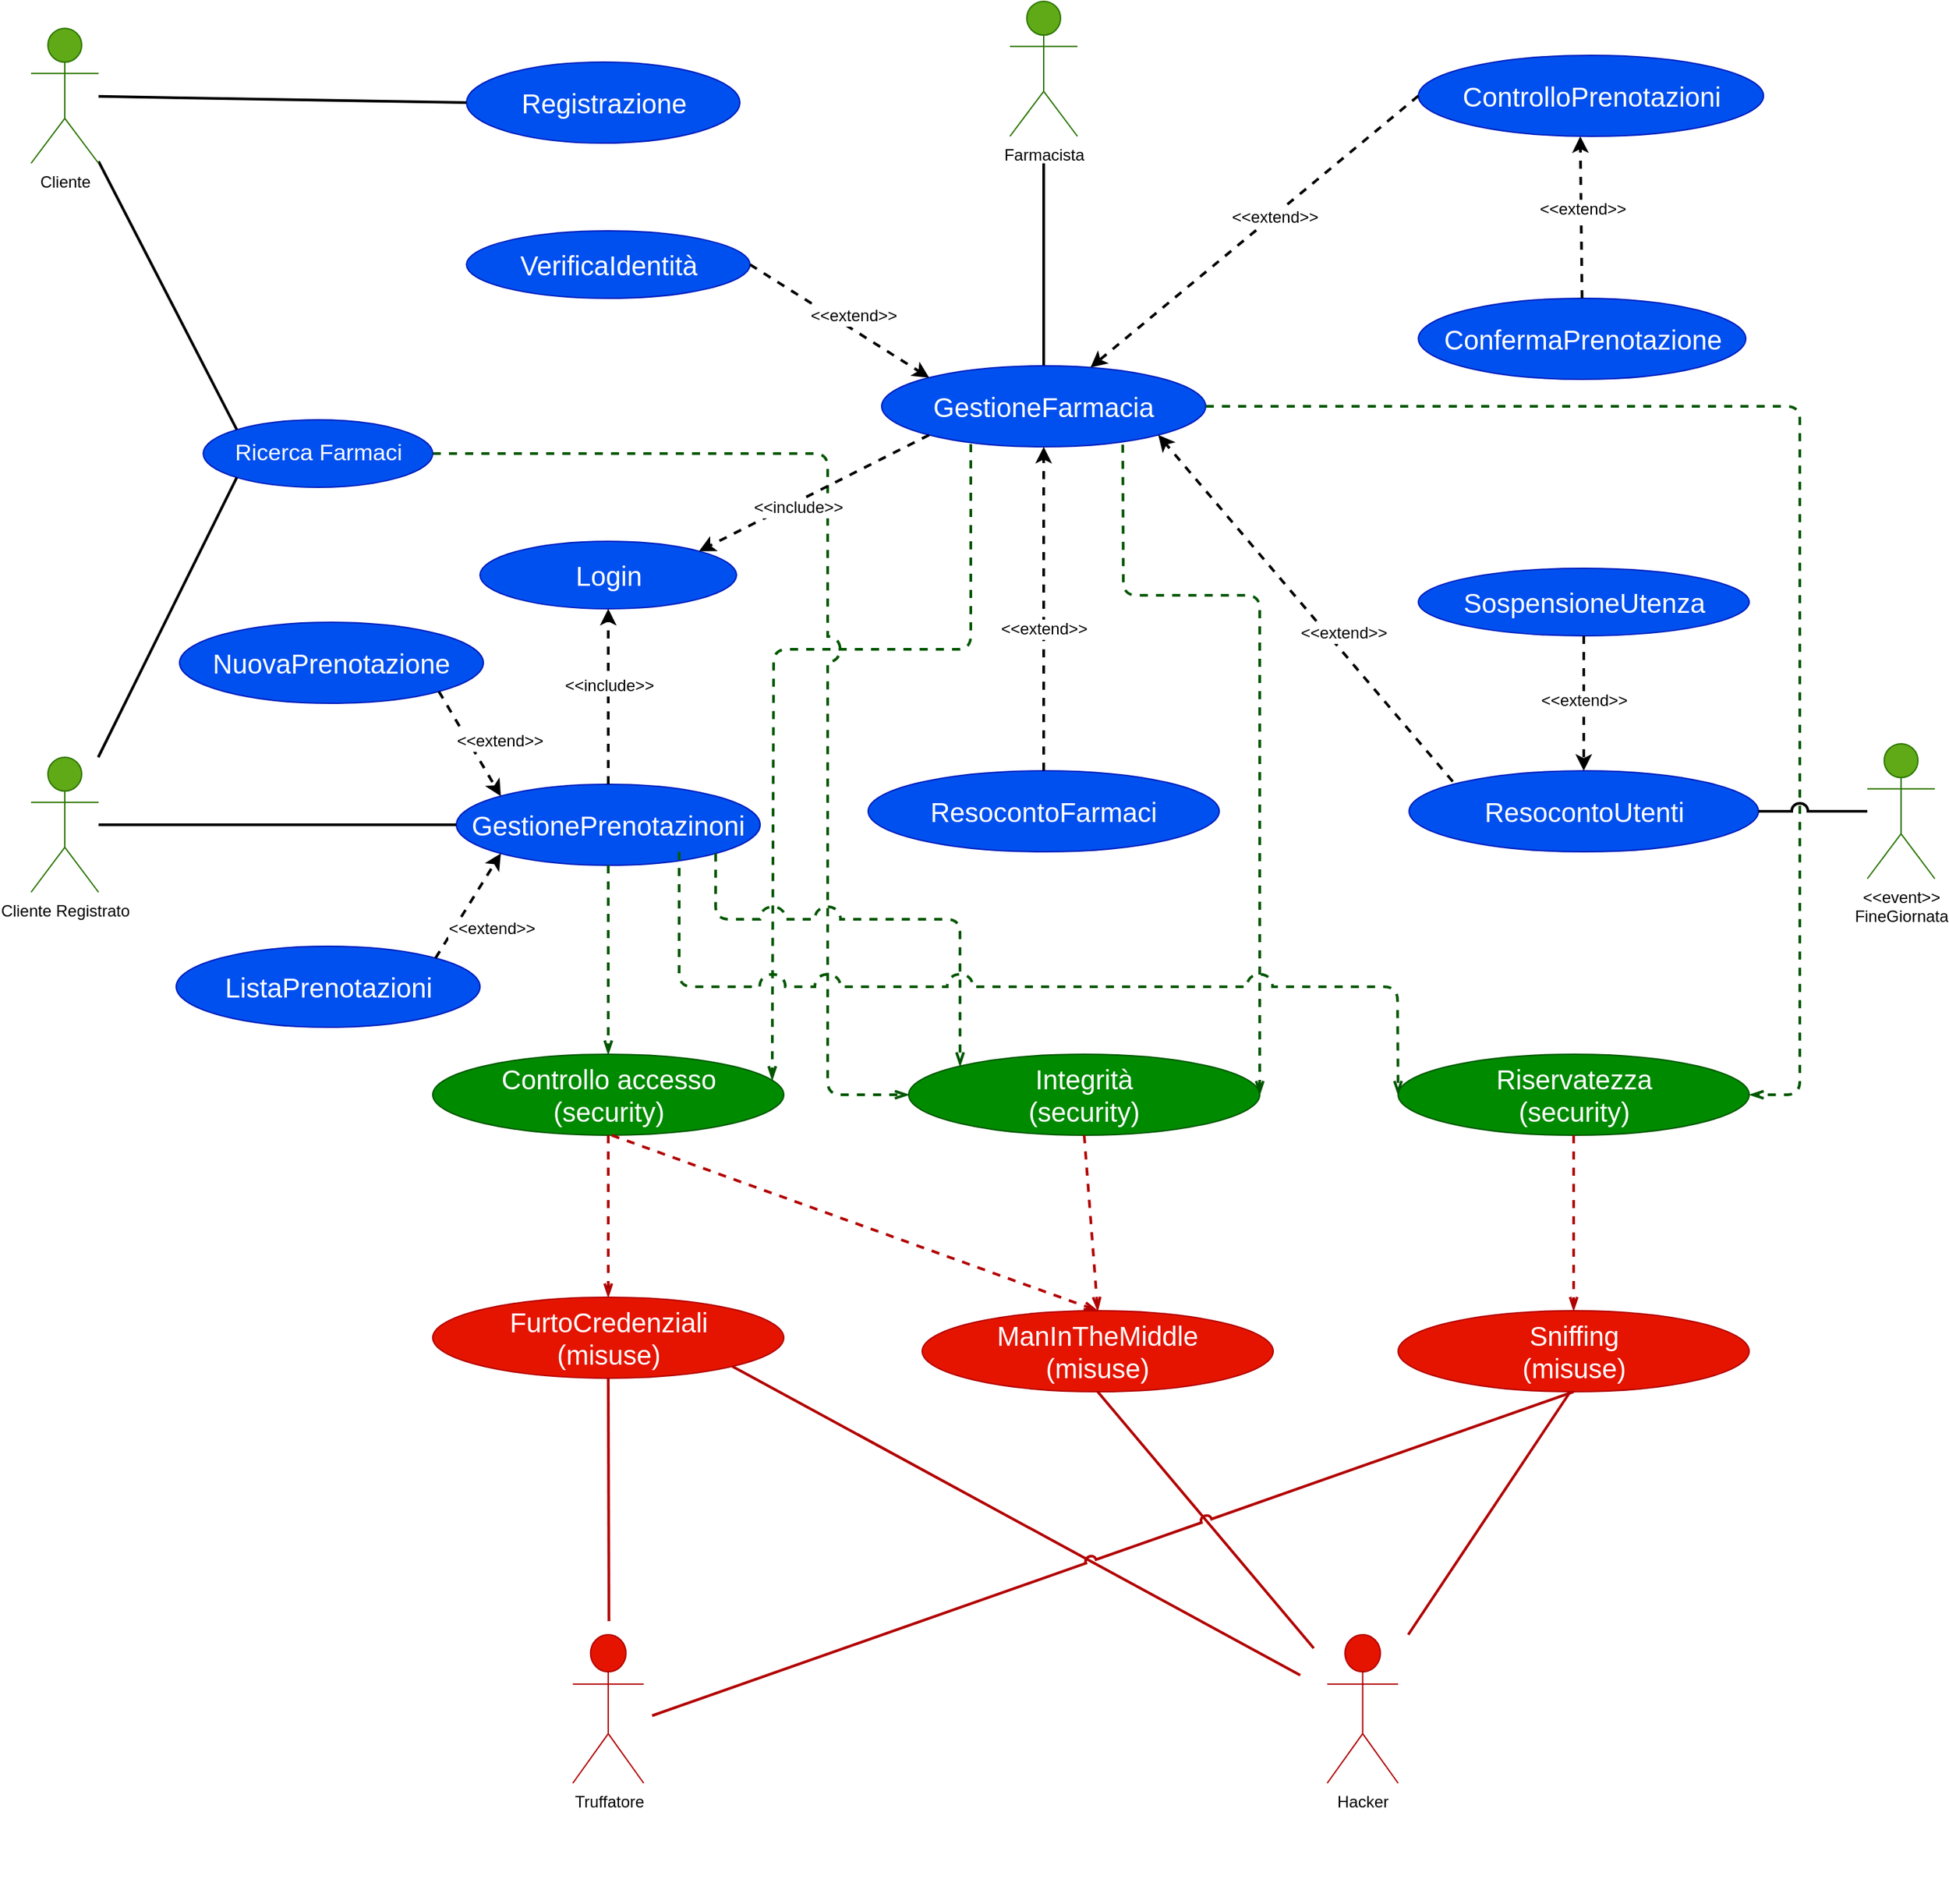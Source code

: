<mxfile version="14.6.11" type="device"><diagram name="Page-2" id="isQzlrOIQNwgNp029AzY"><mxGraphModel dx="1248" dy="625" grid="1" gridSize="10" guides="1" tooltips="1" connect="1" arrows="1" fold="1" page="1" pageScale="1" pageWidth="827" pageHeight="1169" math="0" shadow="0"><root><mxCell id="BU3agEYEil_xoQ24Uym3-0"/><mxCell id="BU3agEYEil_xoQ24Uym3-1" parent="BU3agEYEil_xoQ24Uym3-0"/><mxCell id="BU3agEYEil_xoQ24Uym3-2" value="" style="endArrow=openThin;html=1;strokeWidth=2;exitX=0.275;exitY=0.967;exitDx=0;exitDy=0;fillColor=#008a00;strokeColor=#005700;exitPerimeter=0;endFill=0;jumpStyle=arc;jumpSize=17;entryX=0.967;entryY=0.317;entryDx=0;entryDy=0;entryPerimeter=0;dashed=1;" parent="BU3agEYEil_xoQ24Uym3-1" source="BU3agEYEil_xoQ24Uym3-6" target="BU3agEYEil_xoQ24Uym3-37" edge="1"><mxGeometry width="50" height="50" relative="1" as="geometry"><mxPoint x="974.675" y="757.678" as="sourcePoint"/><mxPoint x="1020" y="1060" as="targetPoint"/><Array as="points"><mxPoint x="1166" y="750"/><mxPoint x="1020" y="750"/></Array></mxGeometry></mxCell><mxCell id="BU3agEYEil_xoQ24Uym3-3" value="" style="endArrow=openThin;html=1;strokeWidth=2;exitX=1;exitY=0.5;exitDx=0;exitDy=0;fillColor=#008a00;strokeColor=#005700;entryX=0;entryY=0.5;entryDx=0;entryDy=0;endFill=0;dashed=1;jumpStyle=arc;jumpSize=17;" parent="BU3agEYEil_xoQ24Uym3-1" source="BU3agEYEil_xoQ24Uym3-14" target="BU3agEYEil_xoQ24Uym3-39" edge="1"><mxGeometry width="50" height="50" relative="1" as="geometry"><mxPoint x="1206" y="638.02" as="sourcePoint"/><mxPoint x="1029.424" y="1068.787" as="targetPoint"/><Array as="points"><mxPoint x="1060" y="605"/><mxPoint x="1060" y="1080"/></Array></mxGeometry></mxCell><mxCell id="BU3agEYEil_xoQ24Uym3-4" value="" style="endArrow=none;html=1;shadow=0;strokeWidth=2;fontSize=17;fontColor=#000000;exitX=0.5;exitY=0;exitDx=0;exitDy=0;fillColor=#1ba1e2;" parent="BU3agEYEil_xoQ24Uym3-1" source="BU3agEYEil_xoQ24Uym3-6" edge="1"><mxGeometry width="50" height="50" relative="1" as="geometry"><mxPoint x="1468.12" y="350" as="sourcePoint"/><mxPoint x="1220" y="390" as="targetPoint"/></mxGeometry></mxCell><mxCell id="BU3agEYEil_xoQ24Uym3-5" value="&lt;font style=&quot;font-size: 20px&quot;&gt;Registrazione&lt;/font&gt;" style="ellipse;whiteSpace=wrap;html=1;fillColor=#0050ef;strokeColor=#001DBC;labelBackgroundColor=none;fontColor=#ffffff;" parent="BU3agEYEil_xoQ24Uym3-1" vertex="1"><mxGeometry x="792.5" y="315" width="202.5" height="60" as="geometry"/></mxCell><mxCell id="BU3agEYEil_xoQ24Uym3-6" value="GestioneFarmacia" style="ellipse;whiteSpace=wrap;html=1;labelBackgroundColor=none;fillColor=#0050ef;strokeColor=#001DBC;fontSize=20;fontColor=#ffffff;" parent="BU3agEYEil_xoQ24Uym3-1" vertex="1"><mxGeometry x="1100" y="540" width="240" height="60" as="geometry"/></mxCell><mxCell id="BU3agEYEil_xoQ24Uym3-7" value="GestionePrenotazinoni" style="ellipse;whiteSpace=wrap;html=1;labelBackgroundColor=none;fontSize=20;fillColor=#0050ef;strokeColor=#001DBC;fontColor=#ffffff;" parent="BU3agEYEil_xoQ24Uym3-1" vertex="1"><mxGeometry x="785" y="850" width="225" height="60" as="geometry"/></mxCell><mxCell id="BU3agEYEil_xoQ24Uym3-8" value="" style="endArrow=classic;html=1;shadow=0;strokeColor=#000000;strokeWidth=2;fontSize=13;dashed=1;exitX=0.5;exitY=0;exitDx=0;exitDy=0;entryX=0.5;entryY=1;entryDx=0;entryDy=0;" parent="BU3agEYEil_xoQ24Uym3-1" source="BU3agEYEil_xoQ24Uym3-7" target="BU3agEYEil_xoQ24Uym3-10" edge="1"><mxGeometry width="50" height="50" relative="1" as="geometry"><mxPoint x="760" y="825" as="sourcePoint"/><mxPoint x="810" y="775" as="targetPoint"/><Array as="points"/></mxGeometry></mxCell><mxCell id="BU3agEYEil_xoQ24Uym3-9" value="&amp;lt;&amp;lt;include&amp;gt;&amp;gt;" style="edgeLabel;html=1;align=center;verticalAlign=middle;resizable=0;points=[];fontSize=12;fontColor=#000000;" parent="BU3agEYEil_xoQ24Uym3-8" vertex="1" connectable="0"><mxGeometry x="0.327" y="-1" relative="1" as="geometry"><mxPoint x="-1" y="13" as="offset"/></mxGeometry></mxCell><mxCell id="BU3agEYEil_xoQ24Uym3-10" value="&lt;div&gt;Login&lt;/div&gt;" style="ellipse;whiteSpace=wrap;html=1;labelBackgroundColor=none;fontSize=20;fillColor=#0050ef;strokeColor=#001DBC;fontColor=#ffffff;" parent="BU3agEYEil_xoQ24Uym3-1" vertex="1"><mxGeometry x="802.5" y="670" width="190" height="50" as="geometry"/></mxCell><mxCell id="BU3agEYEil_xoQ24Uym3-11" value="VerificaIdentità" style="ellipse;whiteSpace=wrap;html=1;labelBackgroundColor=none;fontSize=20;fillColor=#0050ef;strokeColor=#001DBC;fontColor=#ffffff;" parent="BU3agEYEil_xoQ24Uym3-1" vertex="1"><mxGeometry x="792.5" y="440" width="210" height="50" as="geometry"/></mxCell><mxCell id="BU3agEYEil_xoQ24Uym3-12" value="" style="endArrow=classic;html=1;shadow=0;dashed=1;strokeColor=#000000;strokeWidth=2;fontSize=12;fontColor=#000000;exitX=1;exitY=0.5;exitDx=0;exitDy=0;entryX=0;entryY=0;entryDx=0;entryDy=0;" parent="BU3agEYEil_xoQ24Uym3-1" source="BU3agEYEil_xoQ24Uym3-11" target="BU3agEYEil_xoQ24Uym3-6" edge="1"><mxGeometry width="50" height="50" relative="1" as="geometry"><mxPoint x="1090" y="555" as="sourcePoint"/><mxPoint x="1150" y="595" as="targetPoint"/></mxGeometry></mxCell><mxCell id="BU3agEYEil_xoQ24Uym3-13" value="&amp;lt;&amp;lt;extend&amp;gt;&amp;gt;" style="edgeLabel;html=1;align=center;verticalAlign=middle;resizable=0;points=[];fontSize=12;fontColor=#000000;" parent="BU3agEYEil_xoQ24Uym3-12" vertex="1" connectable="0"><mxGeometry x="-0.245" y="3" relative="1" as="geometry"><mxPoint x="25.1" y="9.15" as="offset"/></mxGeometry></mxCell><mxCell id="BU3agEYEil_xoQ24Uym3-14" value="Ricerca Farmaci" style="ellipse;whiteSpace=wrap;html=1;labelBackgroundColor=none;fontSize=17;fillColor=#0050ef;strokeColor=#001DBC;fontColor=#ffffff;" parent="BU3agEYEil_xoQ24Uym3-1" vertex="1"><mxGeometry x="597.5" y="580" width="170" height="50" as="geometry"/></mxCell><mxCell id="BU3agEYEil_xoQ24Uym3-15" value="" style="endArrow=none;html=1;shadow=0;strokeWidth=2;fontSize=17;fontColor=#000000;entryX=0;entryY=1;entryDx=0;entryDy=0;fillColor=#1ba1e2;" parent="BU3agEYEil_xoQ24Uym3-1" source="BU3agEYEil_xoQ24Uym3-63" target="BU3agEYEil_xoQ24Uym3-14" edge="1"><mxGeometry width="50" height="50" relative="1" as="geometry"><mxPoint x="620" y="870" as="sourcePoint"/><mxPoint x="660" y="765" as="targetPoint"/></mxGeometry></mxCell><mxCell id="BU3agEYEil_xoQ24Uym3-16" value="" style="endArrow=none;html=1;shadow=0;strokeWidth=2;fontSize=17;fontColor=#000000;entryX=0;entryY=0.5;entryDx=0;entryDy=0;fillColor=#1ba1e2;" parent="BU3agEYEil_xoQ24Uym3-1" source="BU3agEYEil_xoQ24Uym3-63" target="BU3agEYEil_xoQ24Uym3-7" edge="1"><mxGeometry width="50" height="50" relative="1" as="geometry"><mxPoint x="620" y="870" as="sourcePoint"/><mxPoint x="700" y="865" as="targetPoint"/></mxGeometry></mxCell><mxCell id="BU3agEYEil_xoQ24Uym3-17" value="" style="endArrow=none;html=1;shadow=0;strokeWidth=2;fontSize=17;fontColor=#000000;exitX=0;exitY=0;exitDx=0;exitDy=0;fillColor=#1ba1e2;" parent="BU3agEYEil_xoQ24Uym3-1" source="BU3agEYEil_xoQ24Uym3-14" target="BU3agEYEil_xoQ24Uym3-58" edge="1"><mxGeometry width="50" height="50" relative="1" as="geometry"><mxPoint x="660" y="495" as="sourcePoint"/><mxPoint x="610" y="345" as="targetPoint"/></mxGeometry></mxCell><mxCell id="BU3agEYEil_xoQ24Uym3-18" value="" style="endArrow=none;html=1;shadow=0;strokeWidth=2;fontSize=17;fontColor=#000000;entryX=0;entryY=0.5;entryDx=0;entryDy=0;fillColor=#1ba1e2;" parent="BU3agEYEil_xoQ24Uym3-1" source="BU3agEYEil_xoQ24Uym3-58" target="BU3agEYEil_xoQ24Uym3-5" edge="1"><mxGeometry width="50" height="50" relative="1" as="geometry"><mxPoint x="610" y="345.0" as="sourcePoint"/><mxPoint x="730" y="345" as="targetPoint"/></mxGeometry></mxCell><mxCell id="BU3agEYEil_xoQ24Uym3-19" value="SospensioneUtenza" style="ellipse;whiteSpace=wrap;html=1;labelBackgroundColor=none;fontSize=20;fillColor=#0050ef;strokeColor=#001DBC;direction=west;fontColor=#ffffff;" parent="BU3agEYEil_xoQ24Uym3-1" vertex="1"><mxGeometry x="1497.5" y="690" width="245" height="50" as="geometry"/></mxCell><mxCell id="BU3agEYEil_xoQ24Uym3-20" value="&lt;div&gt;&amp;lt;&amp;lt;event&amp;gt;&amp;gt;&lt;/div&gt;&lt;div&gt;FineGiornata&lt;br&gt;&lt;/div&gt;" style="shape=umlActor;verticalLabelPosition=bottom;verticalAlign=top;html=1;outlineConnect=0;labelBackgroundColor=none;fontSize=12;fillColor=#60a917;strokeColor=#2D7600;" parent="BU3agEYEil_xoQ24Uym3-1" vertex="1"><mxGeometry x="1830" y="820" width="50" height="100" as="geometry"/></mxCell><mxCell id="BU3agEYEil_xoQ24Uym3-21" value="ResocontoUtenti" style="ellipse;whiteSpace=wrap;html=1;labelBackgroundColor=none;fontSize=20;fillColor=#0050ef;strokeColor=#001DBC;fontColor=#ffffff;" parent="BU3agEYEil_xoQ24Uym3-1" vertex="1"><mxGeometry x="1490.62" y="840" width="258.75" height="60" as="geometry"/></mxCell><mxCell id="BU3agEYEil_xoQ24Uym3-22" value="" style="endArrow=classic;html=1;shadow=0;strokeColor=#000000;strokeWidth=2;fontSize=20;fontColor=#000000;exitX=0.5;exitY=0;exitDx=0;exitDy=0;entryX=0.5;entryY=0;entryDx=0;entryDy=0;dashed=1;" parent="BU3agEYEil_xoQ24Uym3-1" source="BU3agEYEil_xoQ24Uym3-19" target="BU3agEYEil_xoQ24Uym3-21" edge="1"><mxGeometry width="50" height="50" relative="1" as="geometry"><mxPoint x="1285.62" y="650" as="sourcePoint"/><mxPoint x="1335.62" y="600" as="targetPoint"/></mxGeometry></mxCell><mxCell id="BU3agEYEil_xoQ24Uym3-23" value="&amp;lt;&amp;lt;extend&amp;gt;&amp;gt;" style="edgeLabel;html=1;align=center;verticalAlign=middle;resizable=0;points=[];fontSize=12;fontColor=#000000;" parent="BU3agEYEil_xoQ24Uym3-22" vertex="1" connectable="0"><mxGeometry x="0.2" y="-1" relative="1" as="geometry"><mxPoint x="1" y="-12.35" as="offset"/></mxGeometry></mxCell><mxCell id="BU3agEYEil_xoQ24Uym3-24" value="ResocontoFarmaci" style="ellipse;whiteSpace=wrap;html=1;fontSize=20;fillColor=#0050ef;strokeColor=#001DBC;fontColor=#ffffff;" parent="BU3agEYEil_xoQ24Uym3-1" vertex="1"><mxGeometry x="1090" y="840" width="260" height="60" as="geometry"/></mxCell><mxCell id="BU3agEYEil_xoQ24Uym3-25" value="" style="endArrow=classic;html=1;dashed=1;fontSize=12;exitX=0;exitY=1;exitDx=0;exitDy=0;entryX=1;entryY=0;entryDx=0;entryDy=0;strokeWidth=2;" parent="BU3agEYEil_xoQ24Uym3-1" source="BU3agEYEil_xoQ24Uym3-6" target="BU3agEYEil_xoQ24Uym3-10" edge="1"><mxGeometry width="50" height="50" relative="1" as="geometry"><mxPoint x="1090" y="645" as="sourcePoint"/><mxPoint x="1140" y="595" as="targetPoint"/></mxGeometry></mxCell><mxCell id="BU3agEYEil_xoQ24Uym3-26" value="&amp;lt;&amp;lt;include&amp;gt;&amp;gt;" style="edgeLabel;html=1;align=center;verticalAlign=middle;resizable=0;points=[];fontSize=12;" parent="BU3agEYEil_xoQ24Uym3-25" vertex="1" connectable="0"><mxGeometry x="0.173" y="5" relative="1" as="geometry"><mxPoint y="-1" as="offset"/></mxGeometry></mxCell><mxCell id="BU3agEYEil_xoQ24Uym3-27" value="" style="endArrow=classic;html=1;shadow=0;strokeColor=#000000;strokeWidth=2;fontSize=12;fontColor=#000000;exitX=0.5;exitY=0;exitDx=0;exitDy=0;entryX=0.5;entryY=1;entryDx=0;entryDy=0;dashed=1;" parent="BU3agEYEil_xoQ24Uym3-1" source="BU3agEYEil_xoQ24Uym3-24" target="BU3agEYEil_xoQ24Uym3-6" edge="1"><mxGeometry width="50" height="50" relative="1" as="geometry"><mxPoint x="1170" y="648.11" as="sourcePoint"/><mxPoint x="1316.897" y="811.897" as="targetPoint"/></mxGeometry></mxCell><mxCell id="BU3agEYEil_xoQ24Uym3-28" value="&amp;lt;&amp;lt;extend&amp;gt;&amp;gt;" style="edgeLabel;html=1;align=center;verticalAlign=middle;resizable=0;points=[];fontSize=12;fontColor=#000000;" parent="BU3agEYEil_xoQ24Uym3-27" vertex="1" connectable="0"><mxGeometry x="-0.245" y="3" relative="1" as="geometry"><mxPoint x="3" y="-15.0" as="offset"/></mxGeometry></mxCell><mxCell id="BU3agEYEil_xoQ24Uym3-29" value="" style="endArrow=classic;html=1;shadow=0;dashed=1;strokeColor=#000000;strokeWidth=2;fontSize=12;fontColor=#000000;exitX=0.125;exitY=0.133;exitDx=0;exitDy=0;entryX=1;entryY=1;entryDx=0;entryDy=0;exitPerimeter=0;" parent="BU3agEYEil_xoQ24Uym3-1" source="BU3agEYEil_xoQ24Uym3-21" target="BU3agEYEil_xoQ24Uym3-6" edge="1"><mxGeometry width="50" height="50" relative="1" as="geometry"><mxPoint x="1400" y="670" as="sourcePoint"/><mxPoint x="1400" y="550" as="targetPoint"/></mxGeometry></mxCell><mxCell id="BU3agEYEil_xoQ24Uym3-30" value="&amp;lt;&amp;lt;extend&amp;gt;&amp;gt;" style="edgeLabel;html=1;align=center;verticalAlign=middle;resizable=0;points=[];fontSize=12;fontColor=#000000;" parent="BU3agEYEil_xoQ24Uym3-29" vertex="1" connectable="0"><mxGeometry x="-0.245" y="3" relative="1" as="geometry"><mxPoint x="3" y="-15.0" as="offset"/></mxGeometry></mxCell><mxCell id="BU3agEYEil_xoQ24Uym3-31" value="ControlloPrenotazioni" style="ellipse;whiteSpace=wrap;html=1;labelBackgroundColor=none;fontSize=20;fillColor=#0050ef;strokeColor=#001DBC;direction=west;fontColor=#ffffff;" parent="BU3agEYEil_xoQ24Uym3-1" vertex="1"><mxGeometry x="1497.5" y="310" width="255.62" height="60" as="geometry"/></mxCell><mxCell id="BU3agEYEil_xoQ24Uym3-32" value="" style="endArrow=classic;html=1;shadow=0;strokeColor=#000000;strokeWidth=2;fontSize=13;fontColor=#000000;dashed=1;exitX=1;exitY=0.5;exitDx=0;exitDy=0;" parent="BU3agEYEil_xoQ24Uym3-1" source="BU3agEYEil_xoQ24Uym3-31" target="BU3agEYEil_xoQ24Uym3-6" edge="1"><mxGeometry width="50" height="50" relative="1" as="geometry"><mxPoint x="1486.87" y="454.29" as="sourcePoint"/><mxPoint x="1329.37" y="454.29" as="targetPoint"/></mxGeometry></mxCell><mxCell id="BU3agEYEil_xoQ24Uym3-33" value="&amp;lt;&amp;lt;extend&amp;gt;&amp;gt;" style="edgeLabel;html=1;align=center;verticalAlign=middle;resizable=0;points=[];fontSize=12;fontColor=#000000;" parent="BU3agEYEil_xoQ24Uym3-32" vertex="1" connectable="0"><mxGeometry x="-0.312" y="-2" relative="1" as="geometry"><mxPoint x="-22" y="22" as="offset"/></mxGeometry></mxCell><mxCell id="BU3agEYEil_xoQ24Uym3-34" value="ConfermaPrenotazione" style="ellipse;whiteSpace=wrap;html=1;labelBackgroundColor=none;fontSize=20;fillColor=#0050ef;strokeColor=#001DBC;direction=west;fontColor=#ffffff;" parent="BU3agEYEil_xoQ24Uym3-1" vertex="1"><mxGeometry x="1497.5" y="490" width="242.5" height="60" as="geometry"/></mxCell><mxCell id="BU3agEYEil_xoQ24Uym3-35" value="" style="endArrow=classic;html=1;shadow=0;strokeColor=#000000;strokeWidth=2;fontSize=20;fontColor=#000000;entryX=0.531;entryY=0;entryDx=0;entryDy=0;dashed=1;exitX=0.5;exitY=1;exitDx=0;exitDy=0;entryPerimeter=0;" parent="BU3agEYEil_xoQ24Uym3-1" source="BU3agEYEil_xoQ24Uym3-34" target="BU3agEYEil_xoQ24Uym3-31" edge="1"><mxGeometry width="50" height="50" relative="1" as="geometry"><mxPoint x="1611.68" y="420" as="sourcePoint"/><mxPoint x="1611.68" y="360" as="targetPoint"/></mxGeometry></mxCell><mxCell id="BU3agEYEil_xoQ24Uym3-36" value="&amp;lt;&amp;lt;extend&amp;gt;&amp;gt;" style="edgeLabel;html=1;align=center;verticalAlign=middle;resizable=0;points=[];fontSize=12;fontColor=#000000;" parent="BU3agEYEil_xoQ24Uym3-35" vertex="1" connectable="0"><mxGeometry x="0.2" y="-1" relative="1" as="geometry"><mxPoint y="6" as="offset"/></mxGeometry></mxCell><mxCell id="BU3agEYEil_xoQ24Uym3-37" value="Controllo accesso&lt;br&gt;(security)" style="ellipse;whiteSpace=wrap;html=1;fontSize=20;fillColor=#008a00;strokeColor=#005700;fontColor=#ffffff;" parent="BU3agEYEil_xoQ24Uym3-1" vertex="1"><mxGeometry x="767.5" y="1050" width="260" height="60" as="geometry"/></mxCell><mxCell id="BU3agEYEil_xoQ24Uym3-38" value="Riservatezza&lt;br&gt;(security)" style="ellipse;whiteSpace=wrap;html=1;fontSize=20;fillColor=#008a00;strokeColor=#005700;fontColor=#ffffff;" parent="BU3agEYEil_xoQ24Uym3-1" vertex="1"><mxGeometry x="1482.5" y="1050" width="260" height="60" as="geometry"/></mxCell><mxCell id="BU3agEYEil_xoQ24Uym3-39" value="Integrità&lt;br&gt;(security)" style="ellipse;whiteSpace=wrap;html=1;fontSize=20;fillColor=#008a00;strokeColor=#005700;fontColor=#ffffff;" parent="BU3agEYEil_xoQ24Uym3-1" vertex="1"><mxGeometry x="1120" y="1050" width="260" height="60" as="geometry"/></mxCell><mxCell id="BU3agEYEil_xoQ24Uym3-40" value="" style="endArrow=openThin;html=1;strokeWidth=2;exitX=0.5;exitY=1;exitDx=0;exitDy=0;fillColor=#008a00;strokeColor=#005700;endFill=0;jumpStyle=arc;dashed=1;jumpSize=17;" parent="BU3agEYEil_xoQ24Uym3-1" source="BU3agEYEil_xoQ24Uym3-7" target="BU3agEYEil_xoQ24Uym3-37" edge="1"><mxGeometry width="50" height="50" relative="1" as="geometry"><mxPoint x="1176" y="608.02" as="sourcePoint"/><mxPoint x="999.424" y="1038.787" as="targetPoint"/></mxGeometry></mxCell><mxCell id="BU3agEYEil_xoQ24Uym3-41" value="" style="endArrow=openThin;html=1;strokeWidth=2;exitX=1;exitY=0.5;exitDx=0;exitDy=0;fillColor=#008a00;strokeColor=#005700;endFill=0;jumpStyle=arc;dashed=1;jumpSize=17;" parent="BU3agEYEil_xoQ24Uym3-1" source="BU3agEYEil_xoQ24Uym3-6" edge="1"><mxGeometry width="50" height="50" relative="1" as="geometry"><mxPoint x="1270.58" y="589.23" as="sourcePoint"/><mxPoint x="1743" y="1080" as="targetPoint"/><Array as="points"><mxPoint x="1780" y="570"/><mxPoint x="1780" y="950"/><mxPoint x="1780" y="1080"/></Array></mxGeometry></mxCell><mxCell id="BU3agEYEil_xoQ24Uym3-42" value="" style="endArrow=openThin;html=1;strokeWidth=2;fillColor=#008a00;strokeColor=#005700;entryX=1;entryY=0.5;entryDx=0;entryDy=0;endFill=0;jumpStyle=arc;dashed=1;jumpSize=17;exitX=0.744;exitY=0.972;exitDx=0;exitDy=0;exitPerimeter=0;" parent="BU3agEYEil_xoQ24Uym3-1" source="BU3agEYEil_xoQ24Uym3-6" target="BU3agEYEil_xoQ24Uym3-39" edge="1"><mxGeometry width="50" height="50" relative="1" as="geometry"><mxPoint x="1270" y="710" as="sourcePoint"/><mxPoint x="1320.924" y="1030.767" as="targetPoint"/><Array as="points"><mxPoint x="1279" y="710"/><mxPoint x="1380" y="710"/></Array></mxGeometry></mxCell><mxCell id="BU3agEYEil_xoQ24Uym3-43" value="Sniffing&lt;br&gt;(misuse)" style="ellipse;whiteSpace=wrap;html=1;fontSize=20;fillColor=#e51400;strokeColor=#B20000;fontColor=#ffffff;" parent="BU3agEYEil_xoQ24Uym3-1" vertex="1"><mxGeometry x="1482.5" y="1240" width="260" height="60" as="geometry"/></mxCell><mxCell id="BU3agEYEil_xoQ24Uym3-44" value="ManInTheMiddle&lt;br&gt;(misuse)" style="ellipse;whiteSpace=wrap;html=1;fontSize=20;fillColor=#e51400;strokeColor=#B20000;fontColor=#ffffff;" parent="BU3agEYEil_xoQ24Uym3-1" vertex="1"><mxGeometry x="1130" y="1240" width="260" height="60" as="geometry"/></mxCell><mxCell id="BU3agEYEil_xoQ24Uym3-45" value="FurtoCredenziali&lt;br&gt;(misuse)" style="ellipse;whiteSpace=wrap;html=1;fontSize=20;fillColor=#e51400;strokeColor=#B20000;fontColor=#ffffff;" parent="BU3agEYEil_xoQ24Uym3-1" vertex="1"><mxGeometry x="767.5" y="1230" width="260" height="60" as="geometry"/></mxCell><mxCell id="BU3agEYEil_xoQ24Uym3-46" value="" style="endArrow=openThin;html=1;strokeWidth=2;exitX=0.5;exitY=1;exitDx=0;exitDy=0;fillColor=#e51400;strokeColor=#B20000;entryX=0.5;entryY=0;entryDx=0;entryDy=0;endFill=0;jumpStyle=arc;dashed=1;jumpSize=17;" parent="BU3agEYEil_xoQ24Uym3-1" source="BU3agEYEil_xoQ24Uym3-38" target="BU3agEYEil_xoQ24Uym3-43" edge="1"><mxGeometry width="50" height="50" relative="1" as="geometry"><mxPoint x="928.792" y="1122.47" as="sourcePoint"/><mxPoint x="1099.996" y="1289.997" as="targetPoint"/></mxGeometry></mxCell><mxCell id="BU3agEYEil_xoQ24Uym3-47" value="" style="endArrow=none;html=1;strokeWidth=2;exitX=0.5;exitY=1;exitDx=0;exitDy=0;fillColor=#e51400;strokeColor=#B20000;endFill=0;" parent="BU3agEYEil_xoQ24Uym3-1" source="BU3agEYEil_xoQ24Uym3-45" edge="1"><mxGeometry width="50" height="50" relative="1" as="geometry"><mxPoint x="700.002" y="1300.0" as="sourcePoint"/><mxPoint x="898" y="1470" as="targetPoint"/></mxGeometry></mxCell><mxCell id="BU3agEYEil_xoQ24Uym3-48" value="" style="endArrow=none;html=1;strokeWidth=2;exitX=1;exitY=1;exitDx=0;exitDy=0;fillColor=#e51400;strokeColor=#B20000;endFill=0;jumpStyle=arc;" parent="BU3agEYEil_xoQ24Uym3-1" source="BU3agEYEil_xoQ24Uym3-45" edge="1"><mxGeometry width="50" height="50" relative="1" as="geometry"><mxPoint x="1050" y="1300" as="sourcePoint"/><mxPoint x="1410" y="1510" as="targetPoint"/></mxGeometry></mxCell><mxCell id="BU3agEYEil_xoQ24Uym3-49" value="" style="endArrow=openThin;html=1;strokeWidth=2;exitX=0.5;exitY=1;exitDx=0;exitDy=0;fillColor=#e51400;strokeColor=#B20000;entryX=0.5;entryY=0;entryDx=0;entryDy=0;endFill=0;jumpStyle=arc;dashed=1;jumpSize=17;" parent="BU3agEYEil_xoQ24Uym3-1" source="BU3agEYEil_xoQ24Uym3-37" target="BU3agEYEil_xoQ24Uym3-45" edge="1"><mxGeometry width="50" height="50" relative="1" as="geometry"><mxPoint x="890" y="1110" as="sourcePoint"/><mxPoint x="1260" y="1240" as="targetPoint"/></mxGeometry></mxCell><mxCell id="BU3agEYEil_xoQ24Uym3-50" value="" style="endArrow=openThin;html=1;strokeWidth=2;fillColor=#e51400;strokeColor=#B20000;entryX=0.5;entryY=0;entryDx=0;entryDy=0;endFill=0;jumpStyle=arc;dashed=1;jumpSize=17;" parent="BU3agEYEil_xoQ24Uym3-1" target="BU3agEYEil_xoQ24Uym3-44" edge="1"><mxGeometry width="50" height="50" relative="1" as="geometry"><mxPoint x="900" y="1110" as="sourcePoint"/><mxPoint x="1271" y="1240" as="targetPoint"/></mxGeometry></mxCell><mxCell id="BU3agEYEil_xoQ24Uym3-51" value="" style="endArrow=none;html=1;strokeWidth=2;fillColor=#e51400;strokeColor=#B20000;endFill=0;exitX=0.5;exitY=1;exitDx=0;exitDy=0;jumpStyle=arc;" parent="BU3agEYEil_xoQ24Uym3-1" source="BU3agEYEil_xoQ24Uym3-44" edge="1"><mxGeometry width="50" height="50" relative="1" as="geometry"><mxPoint x="1230" y="1340" as="sourcePoint"/><mxPoint x="1420" y="1490" as="targetPoint"/></mxGeometry></mxCell><mxCell id="BU3agEYEil_xoQ24Uym3-52" value="" style="endArrow=none;html=1;strokeWidth=2;exitX=0.5;exitY=1;exitDx=0;exitDy=0;fillColor=#e51400;strokeColor=#B20000;endFill=0;jumpStyle=arc;" parent="BU3agEYEil_xoQ24Uym3-1" source="BU3agEYEil_xoQ24Uym3-43" edge="1"><mxGeometry width="50" height="50" relative="1" as="geometry"><mxPoint x="999.424" y="1291.213" as="sourcePoint"/><mxPoint x="930" y="1540" as="targetPoint"/></mxGeometry></mxCell><mxCell id="BU3agEYEil_xoQ24Uym3-53" value="" style="endArrow=openThin;html=1;strokeWidth=2;fillColor=#e51400;strokeColor=#B20000;endFill=0;exitX=0.5;exitY=1;exitDx=0;exitDy=0;jumpStyle=arc;dashed=1;jumpSize=17;" parent="BU3agEYEil_xoQ24Uym3-1" source="BU3agEYEil_xoQ24Uym3-39" edge="1"><mxGeometry width="50" height="50" relative="1" as="geometry"><mxPoint x="1280" y="1130" as="sourcePoint"/><mxPoint x="1260" y="1240" as="targetPoint"/></mxGeometry></mxCell><mxCell id="BU3agEYEil_xoQ24Uym3-54" value="Truffatore" style="shape=umlActor;verticalLabelPosition=bottom;verticalAlign=top;html=1;outlineConnect=0;labelBackgroundColor=none;fillColor=#e51400;strokeColor=#B20000;" parent="BU3agEYEil_xoQ24Uym3-1" vertex="1"><mxGeometry x="871.25" y="1480" width="52.5" height="110" as="geometry"/></mxCell><mxCell id="BU3agEYEil_xoQ24Uym3-55" style="edgeStyle=orthogonalEdgeStyle;rounded=0;orthogonalLoop=1;jettySize=auto;html=1;exitX=0.5;exitY=1;exitDx=0;exitDy=0;" parent="BU3agEYEil_xoQ24Uym3-1" edge="1"><mxGeometry relative="1" as="geometry"><mxPoint x="907" y="1670" as="sourcePoint"/><mxPoint x="907" y="1670" as="targetPoint"/></mxGeometry></mxCell><mxCell id="BU3agEYEil_xoQ24Uym3-56" value="&lt;div&gt;Hacker&lt;/div&gt;" style="shape=umlActor;verticalLabelPosition=bottom;verticalAlign=top;html=1;outlineConnect=0;labelBackgroundColor=none;fillColor=#e51400;strokeColor=#B20000;" parent="BU3agEYEil_xoQ24Uym3-1" vertex="1"><mxGeometry x="1430" y="1480" width="52.5" height="110" as="geometry"/></mxCell><mxCell id="BU3agEYEil_xoQ24Uym3-57" value="" style="endArrow=none;html=1;strokeWidth=2;fillColor=#e51400;strokeColor=#B20000;endFill=0;" parent="BU3agEYEil_xoQ24Uym3-1" edge="1"><mxGeometry width="50" height="50" relative="1" as="geometry"><mxPoint x="1610" y="1300" as="sourcePoint"/><mxPoint x="1490" y="1480" as="targetPoint"/></mxGeometry></mxCell><mxCell id="BU3agEYEil_xoQ24Uym3-58" value="&lt;div&gt;Cliente&lt;/div&gt;" style="shape=umlActor;verticalLabelPosition=bottom;verticalAlign=top;html=1;outlineConnect=0;labelBackgroundColor=none;fontSize=12;fillColor=#60a917;strokeColor=#2D7600;" parent="BU3agEYEil_xoQ24Uym3-1" vertex="1"><mxGeometry x="470" y="290" width="50" height="100" as="geometry"/></mxCell><mxCell id="BU3agEYEil_xoQ24Uym3-59" value="" style="endArrow=openThin;html=1;strokeWidth=2;exitX=1;exitY=1;exitDx=0;exitDy=0;fillColor=#008a00;strokeColor=#005700;entryX=0;entryY=0;entryDx=0;entryDy=0;endFill=0;jumpStyle=arc;dashed=1;jumpSize=17;" parent="BU3agEYEil_xoQ24Uym3-1" source="BU3agEYEil_xoQ24Uym3-7" target="BU3agEYEil_xoQ24Uym3-39" edge="1"><mxGeometry width="50" height="50" relative="1" as="geometry"><mxPoint x="1196" y="628.02" as="sourcePoint"/><mxPoint x="1019.424" y="1058.787" as="targetPoint"/><Array as="points"><mxPoint x="977" y="950"/><mxPoint x="1158" y="950"/></Array></mxGeometry></mxCell><mxCell id="BU3agEYEil_xoQ24Uym3-60" value="" style="endArrow=openThin;html=1;strokeWidth=2;fillColor=#008a00;strokeColor=#005700;entryX=0;entryY=0.5;entryDx=0;entryDy=0;endFill=0;jumpStyle=arc;dashed=1;jumpSize=17;shadow=0;sketch=0;rounded=1;" parent="BU3agEYEil_xoQ24Uym3-1" target="BU3agEYEil_xoQ24Uym3-38" edge="1"><mxGeometry width="50" height="50" relative="1" as="geometry"><mxPoint x="950" y="900" as="sourcePoint"/><mxPoint x="1039.424" y="1078.787" as="targetPoint"/><Array as="points"><mxPoint x="950" y="1000"/><mxPoint x="1482" y="1000"/></Array></mxGeometry></mxCell><mxCell id="BU3agEYEil_xoQ24Uym3-61" value="" style="endArrow=none;html=1;shadow=0;strokeWidth=2;fontSize=20;fontColor=#000000;fillColor=#1ba1e2;jumpStyle=arc;jumpSize=10;" parent="BU3agEYEil_xoQ24Uym3-1" source="BU3agEYEil_xoQ24Uym3-21" target="BU3agEYEil_xoQ24Uym3-20" edge="1"><mxGeometry width="50" height="50" relative="1" as="geometry"><mxPoint x="1690" y="870" as="sourcePoint"/><mxPoint x="1740" y="870" as="targetPoint"/><Array as="points"/></mxGeometry></mxCell><mxCell id="BU3agEYEil_xoQ24Uym3-62" value="&lt;div&gt;Farmacista&lt;/div&gt;&lt;div&gt;&lt;br&gt;&lt;/div&gt;" style="shape=umlActor;verticalLabelPosition=bottom;verticalAlign=top;html=1;outlineConnect=0;labelBackgroundColor=none;fontSize=12;fillColor=#60a917;strokeColor=#2D7600;" parent="BU3agEYEil_xoQ24Uym3-1" vertex="1"><mxGeometry x="1195" y="270" width="50" height="100" as="geometry"/></mxCell><mxCell id="BU3agEYEil_xoQ24Uym3-63" value="&lt;div&gt;Cliente Registrato&lt;/div&gt;" style="shape=umlActor;verticalLabelPosition=bottom;verticalAlign=top;html=1;outlineConnect=0;labelBackgroundColor=none;fontSize=12;fillColor=#60a917;strokeColor=#2D7600;" parent="BU3agEYEil_xoQ24Uym3-1" vertex="1"><mxGeometry x="470" y="830" width="50" height="100" as="geometry"/></mxCell><mxCell id="BU3agEYEil_xoQ24Uym3-64" value="ListaPrenotazioni" style="ellipse;whiteSpace=wrap;html=1;labelBackgroundColor=none;fontSize=20;fillColor=#0050ef;strokeColor=#001DBC;fontColor=#ffffff;" parent="BU3agEYEil_xoQ24Uym3-1" vertex="1"><mxGeometry x="577.5" y="970" width="225" height="60" as="geometry"/></mxCell><mxCell id="BU3agEYEil_xoQ24Uym3-65" value="NuovaPrenotazione" style="ellipse;whiteSpace=wrap;html=1;labelBackgroundColor=none;fontSize=20;fillColor=#0050ef;strokeColor=#001DBC;fontColor=#ffffff;" parent="BU3agEYEil_xoQ24Uym3-1" vertex="1"><mxGeometry x="580" y="730" width="225" height="60" as="geometry"/></mxCell><mxCell id="BU3agEYEil_xoQ24Uym3-66" value="" style="endArrow=classic;html=1;shadow=0;dashed=1;strokeColor=#000000;strokeWidth=2;fontSize=12;fontColor=#000000;exitX=1;exitY=1;exitDx=0;exitDy=0;entryX=0;entryY=0;entryDx=0;entryDy=0;" parent="BU3agEYEil_xoQ24Uym3-1" source="BU3agEYEil_xoQ24Uym3-65" target="BU3agEYEil_xoQ24Uym3-7" edge="1"><mxGeometry width="50" height="50" relative="1" as="geometry"><mxPoint x="669.85" y="828.11" as="sourcePoint"/><mxPoint x="802.497" y="911.897" as="targetPoint"/></mxGeometry></mxCell><mxCell id="BU3agEYEil_xoQ24Uym3-67" value="&amp;lt;&amp;lt;extend&amp;gt;&amp;gt;" style="edgeLabel;html=1;align=center;verticalAlign=middle;resizable=0;points=[];fontSize=12;fontColor=#000000;" parent="BU3agEYEil_xoQ24Uym3-66" vertex="1" connectable="0"><mxGeometry x="-0.245" y="3" relative="1" as="geometry"><mxPoint x="25.1" y="9.15" as="offset"/></mxGeometry></mxCell><mxCell id="BU3agEYEil_xoQ24Uym3-68" value="" style="endArrow=classic;html=1;shadow=0;dashed=1;strokeColor=#000000;strokeWidth=2;fontSize=12;fontColor=#000000;exitX=1;exitY=0;exitDx=0;exitDy=0;entryX=0;entryY=1;entryDx=0;entryDy=0;" parent="BU3agEYEil_xoQ24Uym3-1" source="BU3agEYEil_xoQ24Uym3-64" target="BU3agEYEil_xoQ24Uym3-7" edge="1"><mxGeometry width="50" height="50" relative="1" as="geometry"><mxPoint x="634.85" y="850" as="sourcePoint"/><mxPoint x="767.497" y="933.787" as="targetPoint"/></mxGeometry></mxCell><mxCell id="BU3agEYEil_xoQ24Uym3-69" value="&amp;lt;&amp;lt;extend&amp;gt;&amp;gt;" style="edgeLabel;html=1;align=center;verticalAlign=middle;resizable=0;points=[];fontSize=12;fontColor=#000000;" parent="BU3agEYEil_xoQ24Uym3-68" vertex="1" connectable="0"><mxGeometry x="-0.245" y="3" relative="1" as="geometry"><mxPoint x="25.1" y="9.15" as="offset"/></mxGeometry></mxCell></root></mxGraphModel></diagram></mxfile>
